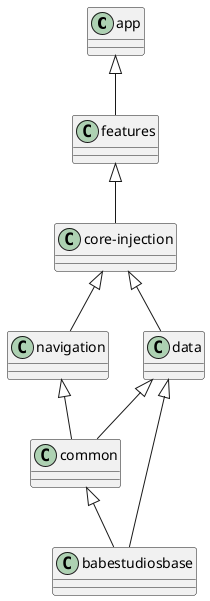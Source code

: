 @startuml

app <|-- features
features <|-- "core-injection"
"core-injection" <|-- navigation
"core-injection" <|-- data
data <|-- common
navigation <|-- common
data <|-- babestudiosbase
common <|-- babestudiosbase

@enduml
